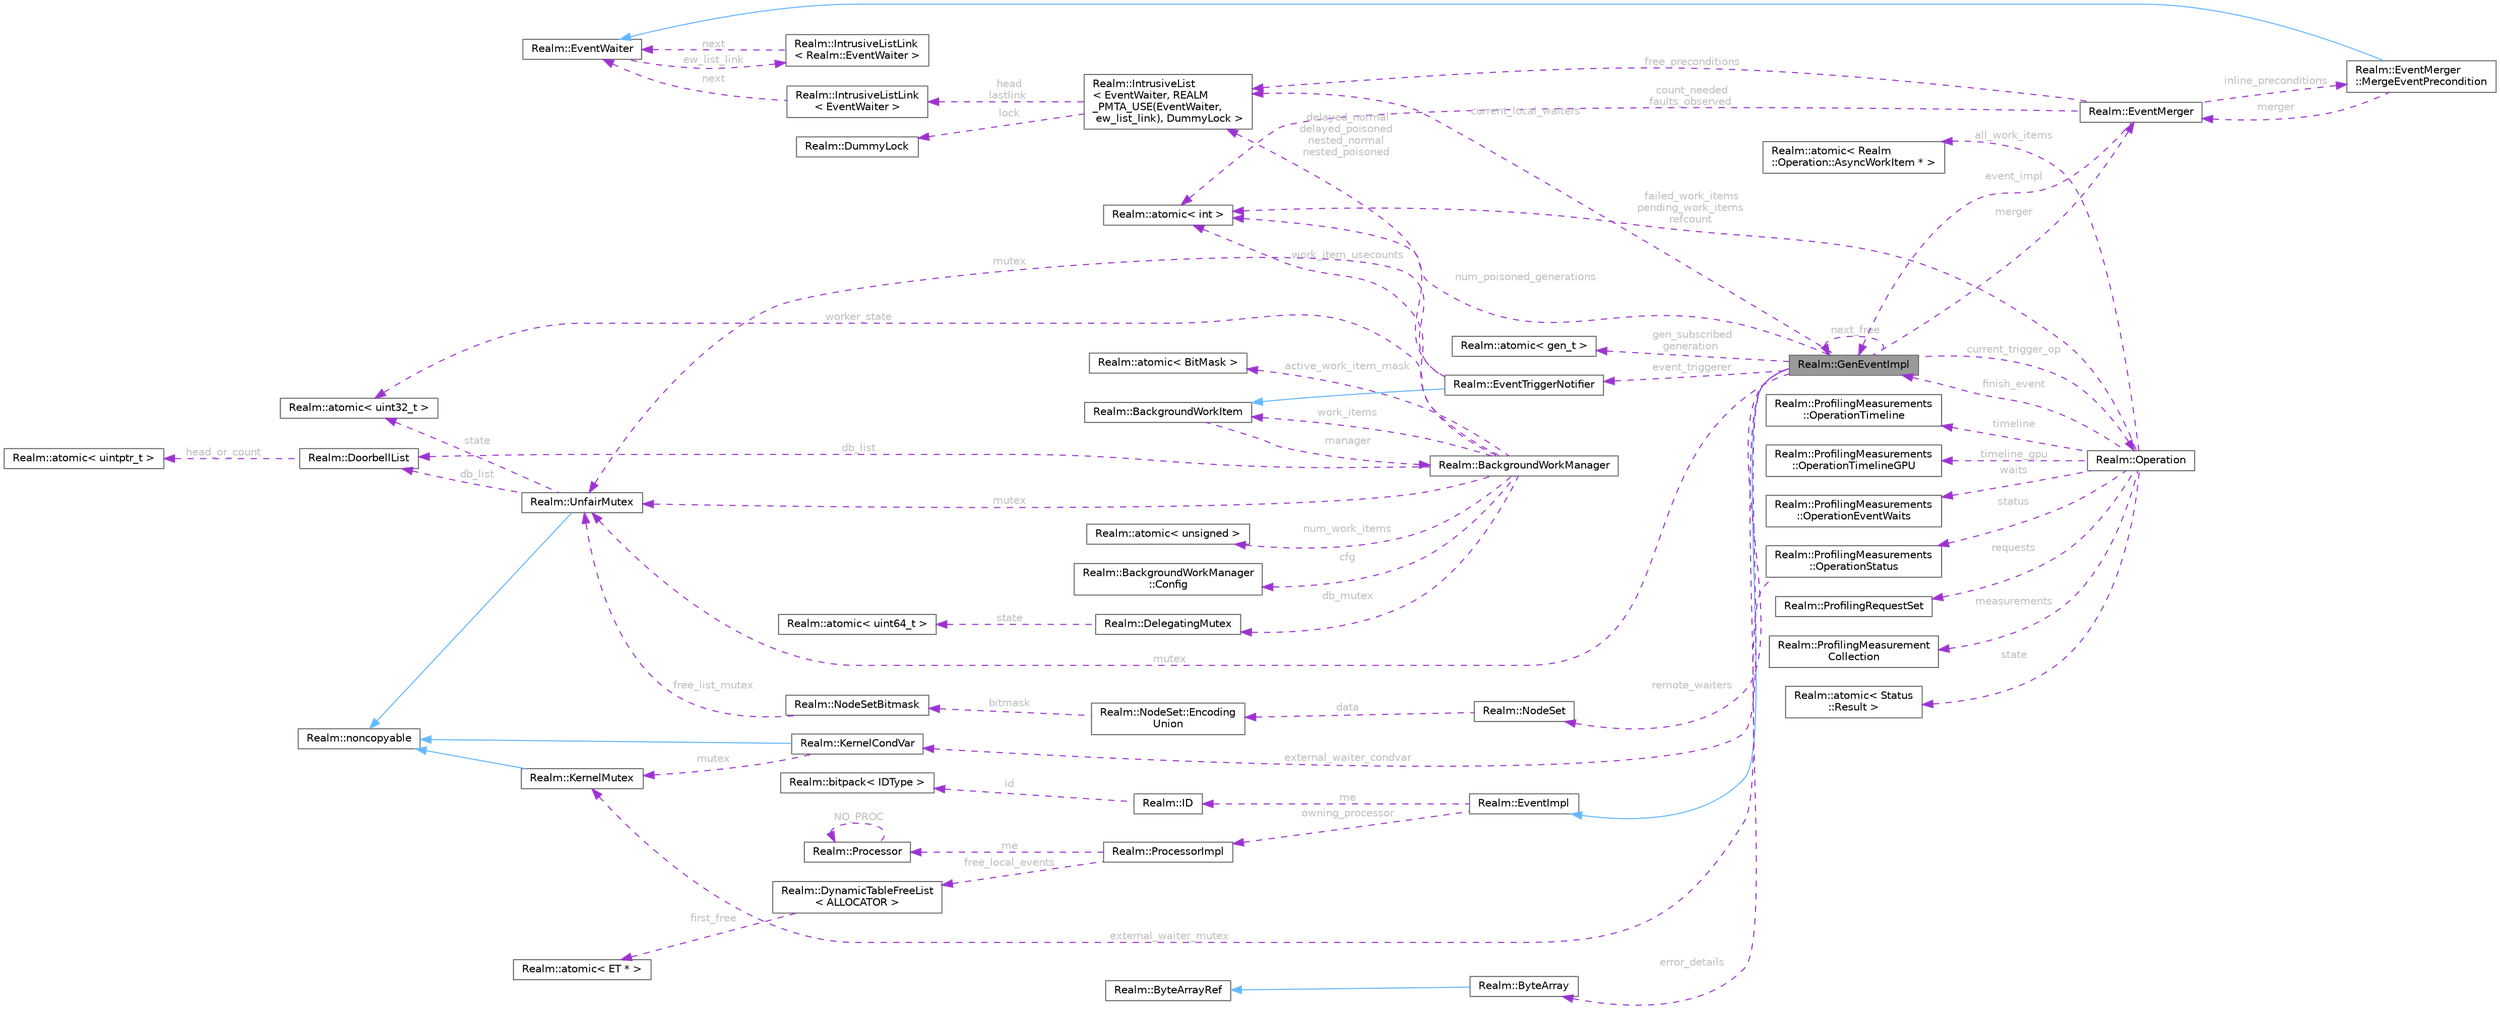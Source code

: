 digraph "Realm::GenEventImpl"
{
 // LATEX_PDF_SIZE
  bgcolor="transparent";
  edge [fontname=Helvetica,fontsize=10,labelfontname=Helvetica,labelfontsize=10];
  node [fontname=Helvetica,fontsize=10,shape=box,height=0.2,width=0.4];
  rankdir="LR";
  Node1 [id="Node000001",label="Realm::GenEventImpl",height=0.2,width=0.4,color="gray40", fillcolor="grey60", style="filled", fontcolor="black",tooltip=" "];
  Node2 -> Node1 [id="edge1_Node000001_Node000002",dir="back",color="steelblue1",style="solid",tooltip=" "];
  Node2 [id="Node000002",label="Realm::EventImpl",height=0.2,width=0.4,color="gray40", fillcolor="white", style="filled",URL="$classRealm_1_1EventImpl.html",tooltip=" "];
  Node3 -> Node2 [id="edge2_Node000002_Node000003",dir="back",color="darkorchid3",style="dashed",tooltip=" ",label=" me",fontcolor="grey" ];
  Node3 [id="Node000003",label="Realm::ID",height=0.2,width=0.4,color="gray40", fillcolor="white", style="filled",URL="$classRealm_1_1ID.html",tooltip=" "];
  Node4 -> Node3 [id="edge3_Node000003_Node000004",dir="back",color="darkorchid3",style="dashed",tooltip=" ",label=" id",fontcolor="grey" ];
  Node4 [id="Node000004",label="Realm::bitpack\< IDType \>",height=0.2,width=0.4,color="gray40", fillcolor="white", style="filled",URL="$classRealm_1_1bitpack.html",tooltip=" "];
  Node5 -> Node2 [id="edge4_Node000002_Node000005",dir="back",color="darkorchid3",style="dashed",tooltip=" ",label=" owning_processor",fontcolor="grey" ];
  Node5 [id="Node000005",label="Realm::ProcessorImpl",height=0.2,width=0.4,color="gray40", fillcolor="white", style="filled",URL="$classRealm_1_1ProcessorImpl.html",tooltip=" "];
  Node6 -> Node5 [id="edge5_Node000005_Node000006",dir="back",color="darkorchid3",style="dashed",tooltip=" ",label=" free_local_events",fontcolor="grey" ];
  Node6 [id="Node000006",label="Realm::DynamicTableFreeList\l\< ALLOCATOR \>",height=0.2,width=0.4,color="gray40", fillcolor="white", style="filled",URL="$classRealm_1_1DynamicTableFreeList.html",tooltip=" "];
  Node7 -> Node6 [id="edge6_Node000006_Node000007",dir="back",color="darkorchid3",style="dashed",tooltip=" ",label=" first_free",fontcolor="grey" ];
  Node7 [id="Node000007",label="Realm::atomic\< ET * \>",height=0.2,width=0.4,color="gray40", fillcolor="white", style="filled",URL="$classRealm_1_1atomic.html",tooltip=" "];
  Node8 -> Node5 [id="edge7_Node000005_Node000008",dir="back",color="darkorchid3",style="dashed",tooltip=" ",label=" me",fontcolor="grey" ];
  Node8 [id="Node000008",label="Realm::Processor",height=0.2,width=0.4,color="gray40", fillcolor="white", style="filled",URL="$classRealm_1_1Processor.html",tooltip=" "];
  Node8 -> Node8 [id="edge8_Node000008_Node000008",dir="back",color="darkorchid3",style="dashed",tooltip=" ",label=" NO_PROC",fontcolor="grey" ];
  Node9 -> Node1 [id="edge9_Node000001_Node000009",dir="back",color="darkorchid3",style="dashed",tooltip=" ",label=" gen_subscribed\ngeneration",fontcolor="grey" ];
  Node9 [id="Node000009",label="Realm::atomic\< gen_t \>",height=0.2,width=0.4,color="gray40", fillcolor="white", style="filled",URL="$classRealm_1_1atomic.html",tooltip=" "];
  Node10 -> Node1 [id="edge10_Node000001_Node000010",dir="back",color="darkorchid3",style="dashed",tooltip=" ",label=" num_poisoned_generations",fontcolor="grey" ];
  Node10 [id="Node000010",label="Realm::atomic\< int \>",height=0.2,width=0.4,color="gray40", fillcolor="white", style="filled",URL="$classRealm_1_1atomic.html",tooltip=" "];
  Node1 -> Node1 [id="edge11_Node000001_Node000001",dir="back",color="darkorchid3",style="dashed",tooltip=" ",label=" next_free",fontcolor="grey" ];
  Node11 -> Node1 [id="edge12_Node000001_Node000011",dir="back",color="darkorchid3",style="dashed",tooltip=" ",label=" merger",fontcolor="grey" ];
  Node11 [id="Node000011",label="Realm::EventMerger",height=0.2,width=0.4,color="gray40", fillcolor="white", style="filled",URL="$classRealm_1_1EventMerger.html",tooltip=" "];
  Node1 -> Node11 [id="edge13_Node000011_Node000001",dir="back",color="darkorchid3",style="dashed",tooltip=" ",label=" event_impl",fontcolor="grey" ];
  Node10 -> Node11 [id="edge14_Node000011_Node000010",dir="back",color="darkorchid3",style="dashed",tooltip=" ",label=" count_needed\nfaults_observed",fontcolor="grey" ];
  Node12 -> Node11 [id="edge15_Node000011_Node000012",dir="back",color="darkorchid3",style="dashed",tooltip=" ",label=" inline_preconditions",fontcolor="grey" ];
  Node12 [id="Node000012",label="Realm::EventMerger\l::MergeEventPrecondition",height=0.2,width=0.4,color="gray40", fillcolor="white", style="filled",URL="$classRealm_1_1EventMerger_1_1MergeEventPrecondition.html",tooltip=" "];
  Node13 -> Node12 [id="edge16_Node000012_Node000013",dir="back",color="steelblue1",style="solid",tooltip=" "];
  Node13 [id="Node000013",label="Realm::EventWaiter",height=0.2,width=0.4,color="gray40", fillcolor="white", style="filled",URL="$classRealm_1_1EventWaiter.html",tooltip=" "];
  Node14 -> Node13 [id="edge17_Node000013_Node000014",dir="back",color="darkorchid3",style="dashed",tooltip=" ",label=" ew_list_link",fontcolor="grey" ];
  Node14 [id="Node000014",label="Realm::IntrusiveListLink\l\< Realm::EventWaiter \>",height=0.2,width=0.4,color="gray40", fillcolor="white", style="filled",URL="$structRealm_1_1IntrusiveListLink.html",tooltip=" "];
  Node13 -> Node14 [id="edge18_Node000014_Node000013",dir="back",color="darkorchid3",style="dashed",tooltip=" ",label=" next",fontcolor="grey" ];
  Node11 -> Node12 [id="edge19_Node000012_Node000011",dir="back",color="darkorchid3",style="dashed",tooltip=" ",label=" merger",fontcolor="grey" ];
  Node15 -> Node11 [id="edge20_Node000011_Node000015",dir="back",color="darkorchid3",style="dashed",tooltip=" ",label=" free_preconditions",fontcolor="grey" ];
  Node15 [id="Node000015",label="Realm::IntrusiveList\l\< EventWaiter, REALM\l_PMTA_USE(EventWaiter,\l ew_list_link), DummyLock \>",height=0.2,width=0.4,color="gray40", fillcolor="white", style="filled",URL="$classRealm_1_1IntrusiveList.html",tooltip=" "];
  Node16 -> Node15 [id="edge21_Node000015_Node000016",dir="back",color="darkorchid3",style="dashed",tooltip=" ",label=" lock",fontcolor="grey" ];
  Node16 [id="Node000016",label="Realm::DummyLock",height=0.2,width=0.4,color="gray40", fillcolor="white", style="filled",URL="$classRealm_1_1DummyLock.html",tooltip=" "];
  Node17 -> Node15 [id="edge22_Node000015_Node000017",dir="back",color="darkorchid3",style="dashed",tooltip=" ",label=" head\nlastlink",fontcolor="grey" ];
  Node17 [id="Node000017",label="Realm::IntrusiveListLink\l\< EventWaiter \>",height=0.2,width=0.4,color="gray40", fillcolor="white", style="filled",URL="$structRealm_1_1IntrusiveListLink.html",tooltip=" "];
  Node13 -> Node17 [id="edge23_Node000017_Node000013",dir="back",color="darkorchid3",style="dashed",tooltip=" ",label=" next",fontcolor="grey" ];
  Node18 -> Node1 [id="edge24_Node000001_Node000018",dir="back",color="darkorchid3",style="dashed",tooltip=" ",label=" event_triggerer",fontcolor="grey" ];
  Node18 [id="Node000018",label="Realm::EventTriggerNotifier",height=0.2,width=0.4,color="gray40", fillcolor="white", style="filled",URL="$classRealm_1_1EventTriggerNotifier.html",tooltip=" "];
  Node19 -> Node18 [id="edge25_Node000018_Node000019",dir="back",color="steelblue1",style="solid",tooltip=" "];
  Node19 [id="Node000019",label="Realm::BackgroundWorkItem",height=0.2,width=0.4,color="gray40", fillcolor="white", style="filled",URL="$classRealm_1_1BackgroundWorkItem.html",tooltip=" "];
  Node20 -> Node19 [id="edge26_Node000019_Node000020",dir="back",color="darkorchid3",style="dashed",tooltip=" ",label=" manager",fontcolor="grey" ];
  Node20 [id="Node000020",label="Realm::BackgroundWorkManager",height=0.2,width=0.4,color="gray40", fillcolor="white", style="filled",URL="$classRealm_1_1BackgroundWorkManager.html",tooltip=" "];
  Node21 -> Node20 [id="edge27_Node000020_Node000021",dir="back",color="darkorchid3",style="dashed",tooltip=" ",label=" cfg",fontcolor="grey" ];
  Node21 [id="Node000021",label="Realm::BackgroundWorkManager\l::Config",height=0.2,width=0.4,color="gray40", fillcolor="white", style="filled",URL="$structRealm_1_1BackgroundWorkManager_1_1Config.html",tooltip=" "];
  Node22 -> Node20 [id="edge28_Node000020_Node000022",dir="back",color="darkorchid3",style="dashed",tooltip=" ",label=" mutex",fontcolor="grey" ];
  Node22 [id="Node000022",label="Realm::UnfairMutex",height=0.2,width=0.4,color="gray40", fillcolor="white", style="filled",URL="$classRealm_1_1UnfairMutex.html",tooltip=" "];
  Node23 -> Node22 [id="edge29_Node000022_Node000023",dir="back",color="steelblue1",style="solid",tooltip=" "];
  Node23 [id="Node000023",label="Realm::noncopyable",height=0.2,width=0.4,color="gray40", fillcolor="white", style="filled",URL="$classRealm_1_1noncopyable.html",tooltip=" "];
  Node24 -> Node22 [id="edge30_Node000022_Node000024",dir="back",color="darkorchid3",style="dashed",tooltip=" ",label=" state",fontcolor="grey" ];
  Node24 [id="Node000024",label="Realm::atomic\< uint32_t \>",height=0.2,width=0.4,color="gray40", fillcolor="white", style="filled",URL="$classRealm_1_1atomic.html",tooltip=" "];
  Node25 -> Node22 [id="edge31_Node000022_Node000025",dir="back",color="darkorchid3",style="dashed",tooltip=" ",label=" db_list",fontcolor="grey" ];
  Node25 [id="Node000025",label="Realm::DoorbellList",height=0.2,width=0.4,color="gray40", fillcolor="white", style="filled",URL="$classRealm_1_1DoorbellList.html",tooltip=" "];
  Node26 -> Node25 [id="edge32_Node000025_Node000026",dir="back",color="darkorchid3",style="dashed",tooltip=" ",label=" head_or_count",fontcolor="grey" ];
  Node26 [id="Node000026",label="Realm::atomic\< uintptr_t \>",height=0.2,width=0.4,color="gray40", fillcolor="white", style="filled",URL="$classRealm_1_1atomic.html",tooltip=" "];
  Node27 -> Node20 [id="edge33_Node000020_Node000027",dir="back",color="darkorchid3",style="dashed",tooltip=" ",label=" num_work_items",fontcolor="grey" ];
  Node27 [id="Node000027",label="Realm::atomic\< unsigned \>",height=0.2,width=0.4,color="gray40", fillcolor="white", style="filled",URL="$classRealm_1_1atomic.html",tooltip=" "];
  Node28 -> Node20 [id="edge34_Node000020_Node000028",dir="back",color="darkorchid3",style="dashed",tooltip=" ",label=" active_work_item_mask",fontcolor="grey" ];
  Node28 [id="Node000028",label="Realm::atomic\< BitMask \>",height=0.2,width=0.4,color="gray40", fillcolor="white", style="filled",URL="$classRealm_1_1atomic.html",tooltip=" "];
  Node10 -> Node20 [id="edge35_Node000020_Node000010",dir="back",color="darkorchid3",style="dashed",tooltip=" ",label=" work_item_usecounts",fontcolor="grey" ];
  Node19 -> Node20 [id="edge36_Node000020_Node000019",dir="back",color="darkorchid3",style="dashed",tooltip=" ",label=" work_items",fontcolor="grey" ];
  Node24 -> Node20 [id="edge37_Node000020_Node000024",dir="back",color="darkorchid3",style="dashed",tooltip=" ",label=" worker_state",fontcolor="grey" ];
  Node29 -> Node20 [id="edge38_Node000020_Node000029",dir="back",color="darkorchid3",style="dashed",tooltip=" ",label=" db_mutex",fontcolor="grey" ];
  Node29 [id="Node000029",label="Realm::DelegatingMutex",height=0.2,width=0.4,color="gray40", fillcolor="white", style="filled",URL="$classRealm_1_1DelegatingMutex.html",tooltip=" "];
  Node30 -> Node29 [id="edge39_Node000029_Node000030",dir="back",color="darkorchid3",style="dashed",tooltip=" ",label=" state",fontcolor="grey" ];
  Node30 [id="Node000030",label="Realm::atomic\< uint64_t \>",height=0.2,width=0.4,color="gray40", fillcolor="white", style="filled",URL="$classRealm_1_1atomic.html",tooltip=" "];
  Node25 -> Node20 [id="edge40_Node000020_Node000025",dir="back",color="darkorchid3",style="dashed",tooltip=" ",label=" db_list",fontcolor="grey" ];
  Node22 -> Node18 [id="edge41_Node000018_Node000022",dir="back",color="darkorchid3",style="dashed",tooltip=" ",label=" mutex",fontcolor="grey" ];
  Node15 -> Node18 [id="edge42_Node000018_Node000015",dir="back",color="darkorchid3",style="dashed",tooltip=" ",label=" delayed_normal\ndelayed_poisoned\nnested_normal\nnested_poisoned",fontcolor="grey" ];
  Node22 -> Node1 [id="edge43_Node000001_Node000022",dir="back",color="darkorchid3",style="dashed",tooltip=" ",label=" mutex",fontcolor="grey" ];
  Node31 -> Node1 [id="edge44_Node000001_Node000031",dir="back",color="darkorchid3",style="dashed",tooltip=" ",label=" current_trigger_op",fontcolor="grey" ];
  Node31 [id="Node000031",label="Realm::Operation",height=0.2,width=0.4,color="gray40", fillcolor="white", style="filled",URL="$classRealm_1_1Operation.html",tooltip=" "];
  Node1 -> Node31 [id="edge45_Node000031_Node000001",dir="back",color="darkorchid3",style="dashed",tooltip=" ",label=" finish_event",fontcolor="grey" ];
  Node10 -> Node31 [id="edge46_Node000031_Node000010",dir="back",color="darkorchid3",style="dashed",tooltip=" ",label=" failed_work_items\npending_work_items\nrefcount",fontcolor="grey" ];
  Node32 -> Node31 [id="edge47_Node000031_Node000032",dir="back",color="darkorchid3",style="dashed",tooltip=" ",label=" state",fontcolor="grey" ];
  Node32 [id="Node000032",label="Realm::atomic\< Status\l::Result \>",height=0.2,width=0.4,color="gray40", fillcolor="white", style="filled",URL="$classRealm_1_1atomic.html",tooltip=" "];
  Node33 -> Node31 [id="edge48_Node000031_Node000033",dir="back",color="darkorchid3",style="dashed",tooltip=" ",label=" status",fontcolor="grey" ];
  Node33 [id="Node000033",label="Realm::ProfilingMeasurements\l::OperationStatus",height=0.2,width=0.4,color="gray40", fillcolor="white", style="filled",URL="$structRealm_1_1ProfilingMeasurements_1_1OperationStatus.html",tooltip=" "];
  Node34 -> Node33 [id="edge49_Node000033_Node000034",dir="back",color="darkorchid3",style="dashed",tooltip=" ",label=" error_details",fontcolor="grey" ];
  Node34 [id="Node000034",label="Realm::ByteArray",height=0.2,width=0.4,color="gray40", fillcolor="white", style="filled",URL="$classRealm_1_1ByteArray.html",tooltip=" "];
  Node35 -> Node34 [id="edge50_Node000034_Node000035",dir="back",color="steelblue1",style="solid",tooltip=" "];
  Node35 [id="Node000035",label="Realm::ByteArrayRef",height=0.2,width=0.4,color="gray40", fillcolor="white", style="filled",URL="$classRealm_1_1ByteArrayRef.html",tooltip=" "];
  Node36 -> Node31 [id="edge51_Node000031_Node000036",dir="back",color="darkorchid3",style="dashed",tooltip=" ",label=" timeline",fontcolor="grey" ];
  Node36 [id="Node000036",label="Realm::ProfilingMeasurements\l::OperationTimeline",height=0.2,width=0.4,color="gray40", fillcolor="white", style="filled",URL="$structRealm_1_1ProfilingMeasurements_1_1OperationTimeline.html",tooltip=" "];
  Node37 -> Node31 [id="edge52_Node000031_Node000037",dir="back",color="darkorchid3",style="dashed",tooltip=" ",label=" timeline_gpu",fontcolor="grey" ];
  Node37 [id="Node000037",label="Realm::ProfilingMeasurements\l::OperationTimelineGPU",height=0.2,width=0.4,color="gray40", fillcolor="white", style="filled",URL="$structRealm_1_1ProfilingMeasurements_1_1OperationTimelineGPU.html",tooltip=" "];
  Node38 -> Node31 [id="edge53_Node000031_Node000038",dir="back",color="darkorchid3",style="dashed",tooltip=" ",label=" waits",fontcolor="grey" ];
  Node38 [id="Node000038",label="Realm::ProfilingMeasurements\l::OperationEventWaits",height=0.2,width=0.4,color="gray40", fillcolor="white", style="filled",URL="$structRealm_1_1ProfilingMeasurements_1_1OperationEventWaits.html",tooltip=" "];
  Node39 -> Node31 [id="edge54_Node000031_Node000039",dir="back",color="darkorchid3",style="dashed",tooltip=" ",label=" requests",fontcolor="grey" ];
  Node39 [id="Node000039",label="Realm::ProfilingRequestSet",height=0.2,width=0.4,color="gray40", fillcolor="white", style="filled",URL="$classRealm_1_1ProfilingRequestSet.html",tooltip=" "];
  Node40 -> Node31 [id="edge55_Node000031_Node000040",dir="back",color="darkorchid3",style="dashed",tooltip=" ",label=" measurements",fontcolor="grey" ];
  Node40 [id="Node000040",label="Realm::ProfilingMeasurement\lCollection",height=0.2,width=0.4,color="gray40", fillcolor="white", style="filled",URL="$classRealm_1_1ProfilingMeasurementCollection.html",tooltip=" "];
  Node41 -> Node31 [id="edge56_Node000031_Node000041",dir="back",color="darkorchid3",style="dashed",tooltip=" ",label=" all_work_items",fontcolor="grey" ];
  Node41 [id="Node000041",label="Realm::atomic\< Realm\l::Operation::AsyncWorkItem * \>",height=0.2,width=0.4,color="gray40", fillcolor="white", style="filled",URL="$classRealm_1_1atomic.html",tooltip=" "];
  Node15 -> Node1 [id="edge57_Node000001_Node000015",dir="back",color="darkorchid3",style="dashed",tooltip=" ",label=" current_local_waiters",fontcolor="grey" ];
  Node42 -> Node1 [id="edge58_Node000001_Node000042",dir="back",color="darkorchid3",style="dashed",tooltip=" ",label=" external_waiter_mutex",fontcolor="grey" ];
  Node42 [id="Node000042",label="Realm::KernelMutex",height=0.2,width=0.4,color="gray40", fillcolor="white", style="filled",URL="$classRealm_1_1KernelMutex.html",tooltip=" "];
  Node23 -> Node42 [id="edge59_Node000042_Node000023",dir="back",color="steelblue1",style="solid",tooltip=" "];
  Node43 -> Node1 [id="edge60_Node000001_Node000043",dir="back",color="darkorchid3",style="dashed",tooltip=" ",label=" external_waiter_condvar",fontcolor="grey" ];
  Node43 [id="Node000043",label="Realm::KernelCondVar",height=0.2,width=0.4,color="gray40", fillcolor="white", style="filled",URL="$classRealm_1_1KernelCondVar.html",tooltip=" "];
  Node23 -> Node43 [id="edge61_Node000043_Node000023",dir="back",color="steelblue1",style="solid",tooltip=" "];
  Node42 -> Node43 [id="edge62_Node000043_Node000042",dir="back",color="darkorchid3",style="dashed",tooltip=" ",label=" mutex",fontcolor="grey" ];
  Node44 -> Node1 [id="edge63_Node000001_Node000044",dir="back",color="darkorchid3",style="dashed",tooltip=" ",label=" remote_waiters",fontcolor="grey" ];
  Node44 [id="Node000044",label="Realm::NodeSet",height=0.2,width=0.4,color="gray40", fillcolor="white", style="filled",URL="$classRealm_1_1NodeSet.html",tooltip=" "];
  Node45 -> Node44 [id="edge64_Node000044_Node000045",dir="back",color="darkorchid3",style="dashed",tooltip=" ",label=" data",fontcolor="grey" ];
  Node45 [id="Node000045",label="Realm::NodeSet::Encoding\lUnion",height=0.2,width=0.4,color="gray40", fillcolor="white", style="filled",URL="$unionRealm_1_1NodeSet_1_1EncodingUnion.html",tooltip=" "];
  Node46 -> Node45 [id="edge65_Node000045_Node000046",dir="back",color="darkorchid3",style="dashed",tooltip=" ",label=" bitmask",fontcolor="grey" ];
  Node46 [id="Node000046",label="Realm::NodeSetBitmask",height=0.2,width=0.4,color="gray40", fillcolor="white", style="filled",URL="$classRealm_1_1NodeSetBitmask.html",tooltip=" "];
  Node22 -> Node46 [id="edge66_Node000046_Node000022",dir="back",color="darkorchid3",style="dashed",tooltip=" ",label=" free_list_mutex",fontcolor="grey" ];
}
